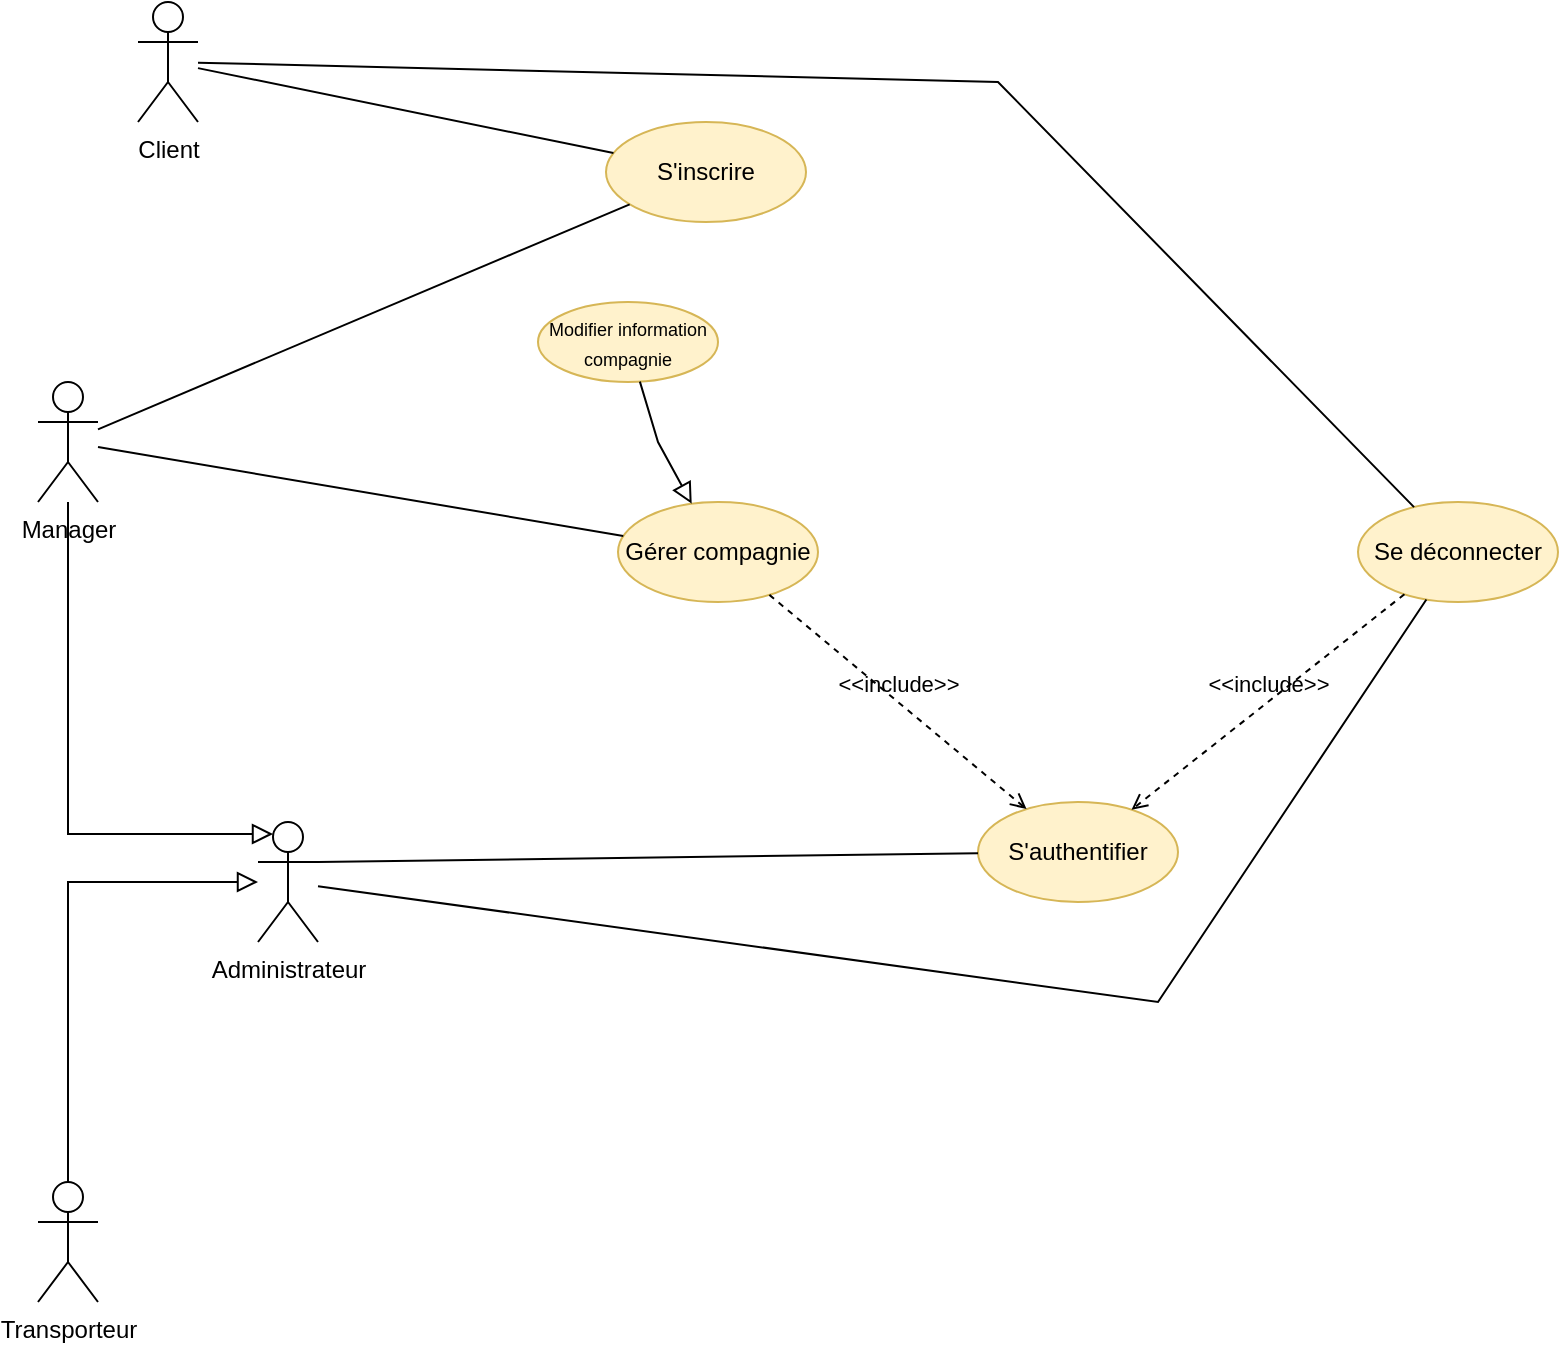 <mxfile version="21.6.7" type="github">
  <diagram name="Page-1" id="OhFcPtTlOtvvqWhLXs4T">
    <mxGraphModel dx="830" dy="1768" grid="1" gridSize="10" guides="1" tooltips="1" connect="1" arrows="1" fold="1" page="1" pageScale="1" pageWidth="827" pageHeight="1169" math="0" shadow="0">
      <root>
        <mxCell id="0" />
        <mxCell id="1" parent="0" />
        <mxCell id="5n6yjhj8xIpn8MunAipn-1" value="Administrateur" style="shape=umlActor;verticalLabelPosition=bottom;verticalAlign=top;html=1;outlineConnect=0;" vertex="1" parent="1">
          <mxGeometry x="140" y="170" width="30" height="60" as="geometry" />
        </mxCell>
        <mxCell id="5n6yjhj8xIpn8MunAipn-4" value="Transporteur" style="shape=umlActor;verticalLabelPosition=bottom;verticalAlign=top;html=1;" vertex="1" parent="1">
          <mxGeometry x="30" y="350" width="30" height="60" as="geometry" />
        </mxCell>
        <mxCell id="5n6yjhj8xIpn8MunAipn-7" value="" style="endArrow=block;html=1;rounded=0;align=center;verticalAlign=bottom;endFill=0;labelBackgroundColor=none;endSize=8;exitX=0.5;exitY=0;exitDx=0;exitDy=0;exitPerimeter=0;" edge="1" parent="1" source="5n6yjhj8xIpn8MunAipn-4" target="5n6yjhj8xIpn8MunAipn-1">
          <mxGeometry relative="1" as="geometry">
            <mxPoint x="80" y="330" as="sourcePoint" />
            <mxPoint x="240" y="330" as="targetPoint" />
            <Array as="points">
              <mxPoint x="45" y="200" />
            </Array>
          </mxGeometry>
        </mxCell>
        <mxCell id="5n6yjhj8xIpn8MunAipn-8" value="" style="resizable=0;html=1;align=center;verticalAlign=top;labelBackgroundColor=none;" connectable="0" vertex="1" parent="5n6yjhj8xIpn8MunAipn-7">
          <mxGeometry relative="1" as="geometry" />
        </mxCell>
        <mxCell id="5n6yjhj8xIpn8MunAipn-10" value="Client" style="shape=umlActor;verticalLabelPosition=bottom;verticalAlign=top;html=1;" vertex="1" parent="1">
          <mxGeometry x="80" y="-240" width="30" height="60" as="geometry" />
        </mxCell>
        <mxCell id="5n6yjhj8xIpn8MunAipn-11" value="S&#39;authentifier" style="ellipse;html=1;whiteSpace=wrap;fillColor=#fff2cc;strokeColor=#d6b656;" vertex="1" parent="1">
          <mxGeometry x="500" y="160" width="100" height="50" as="geometry" />
        </mxCell>
        <mxCell id="5n6yjhj8xIpn8MunAipn-12" value="Manager" style="shape=umlActor;verticalLabelPosition=bottom;verticalAlign=top;html=1;outlineConnect=0;" vertex="1" parent="1">
          <mxGeometry x="30" y="-50" width="30" height="60" as="geometry" />
        </mxCell>
        <mxCell id="5n6yjhj8xIpn8MunAipn-17" value="" style="endArrow=block;html=1;rounded=0;align=center;verticalAlign=bottom;endFill=0;labelBackgroundColor=none;endSize=8;entryX=0.25;entryY=0.1;entryDx=0;entryDy=0;entryPerimeter=0;" edge="1" parent="1" source="5n6yjhj8xIpn8MunAipn-12" target="5n6yjhj8xIpn8MunAipn-1">
          <mxGeometry relative="1" as="geometry">
            <mxPoint x="120" y="220" as="sourcePoint" />
            <mxPoint x="45" y="190" as="targetPoint" />
            <Array as="points">
              <mxPoint x="45" y="176" />
            </Array>
          </mxGeometry>
        </mxCell>
        <mxCell id="5n6yjhj8xIpn8MunAipn-18" value="" style="resizable=0;html=1;align=center;verticalAlign=top;labelBackgroundColor=none;" connectable="0" vertex="1" parent="5n6yjhj8xIpn8MunAipn-17">
          <mxGeometry relative="1" as="geometry" />
        </mxCell>
        <mxCell id="5n6yjhj8xIpn8MunAipn-19" value="" style="endArrow=none;startArrow=none;endFill=0;startFill=0;endSize=8;html=1;verticalAlign=bottom;labelBackgroundColor=none;strokeWidth=1;rounded=0;exitX=1;exitY=0.333;exitDx=0;exitDy=0;exitPerimeter=0;" edge="1" parent="1" source="5n6yjhj8xIpn8MunAipn-1" target="5n6yjhj8xIpn8MunAipn-11">
          <mxGeometry width="160" relative="1" as="geometry">
            <mxPoint x="120" y="220" as="sourcePoint" />
            <mxPoint x="280" y="220" as="targetPoint" />
          </mxGeometry>
        </mxCell>
        <mxCell id="5n6yjhj8xIpn8MunAipn-20" value="S&#39;inscrire" style="ellipse;html=1;whiteSpace=wrap;fillColor=#fff2cc;strokeColor=#d6b656;" vertex="1" parent="1">
          <mxGeometry x="314" y="-180" width="100" height="50" as="geometry" />
        </mxCell>
        <mxCell id="5n6yjhj8xIpn8MunAipn-21" value="" style="endArrow=none;startArrow=none;endFill=0;startFill=0;endSize=8;html=1;verticalAlign=bottom;labelBackgroundColor=none;strokeWidth=1;rounded=0;" edge="1" parent="1" source="5n6yjhj8xIpn8MunAipn-12" target="5n6yjhj8xIpn8MunAipn-20">
          <mxGeometry width="160" relative="1" as="geometry">
            <mxPoint x="180" y="200" as="sourcePoint" />
            <mxPoint x="460" y="209" as="targetPoint" />
          </mxGeometry>
        </mxCell>
        <mxCell id="5n6yjhj8xIpn8MunAipn-22" value="" style="endArrow=none;startArrow=none;endFill=0;startFill=0;endSize=8;html=1;verticalAlign=bottom;labelBackgroundColor=none;strokeWidth=1;rounded=0;" edge="1" parent="1" source="5n6yjhj8xIpn8MunAipn-10" target="5n6yjhj8xIpn8MunAipn-20">
          <mxGeometry width="160" relative="1" as="geometry">
            <mxPoint x="190" y="210" as="sourcePoint" />
            <mxPoint x="470" y="219" as="targetPoint" />
          </mxGeometry>
        </mxCell>
        <mxCell id="5n6yjhj8xIpn8MunAipn-25" value="Se déconnecter" style="ellipse;html=1;whiteSpace=wrap;fillColor=#fff2cc;strokeColor=#d6b656;" vertex="1" parent="1">
          <mxGeometry x="690" y="10" width="100" height="50" as="geometry" />
        </mxCell>
        <mxCell id="5n6yjhj8xIpn8MunAipn-26" value="" style="endArrow=none;startArrow=none;endFill=0;startFill=0;endSize=8;html=1;verticalAlign=bottom;labelBackgroundColor=none;strokeWidth=1;rounded=0;" edge="1" parent="1" source="5n6yjhj8xIpn8MunAipn-10" target="5n6yjhj8xIpn8MunAipn-25">
          <mxGeometry width="160" relative="1" as="geometry">
            <mxPoint x="120" y="-191" as="sourcePoint" />
            <mxPoint x="392" y="-24" as="targetPoint" />
            <Array as="points">
              <mxPoint x="510" y="-200" />
            </Array>
          </mxGeometry>
        </mxCell>
        <mxCell id="5n6yjhj8xIpn8MunAipn-27" value="&amp;lt;&amp;lt;include&amp;gt;&amp;gt;" style="html=1;verticalAlign=bottom;labelBackgroundColor=none;endArrow=open;endFill=0;dashed=1;rounded=0;" edge="1" parent="1" source="5n6yjhj8xIpn8MunAipn-25" target="5n6yjhj8xIpn8MunAipn-11">
          <mxGeometry width="160" relative="1" as="geometry">
            <mxPoint x="330" y="70" as="sourcePoint" />
            <mxPoint x="490" y="70" as="targetPoint" />
          </mxGeometry>
        </mxCell>
        <mxCell id="5n6yjhj8xIpn8MunAipn-28" value="" style="endArrow=none;startArrow=none;endFill=0;startFill=0;endSize=8;html=1;verticalAlign=bottom;labelBackgroundColor=none;strokeWidth=1;rounded=0;" edge="1" parent="1" source="5n6yjhj8xIpn8MunAipn-1" target="5n6yjhj8xIpn8MunAipn-25">
          <mxGeometry width="160" relative="1" as="geometry">
            <mxPoint x="70" y="-11" as="sourcePoint" />
            <mxPoint x="375" y="-40" as="targetPoint" />
            <Array as="points">
              <mxPoint x="590" y="260" />
            </Array>
          </mxGeometry>
        </mxCell>
        <mxCell id="5n6yjhj8xIpn8MunAipn-29" value="Gérer compagnie" style="ellipse;html=1;whiteSpace=wrap;fillColor=#fff2cc;strokeColor=#d6b656;" vertex="1" parent="1">
          <mxGeometry x="320" y="10" width="100" height="50" as="geometry" />
        </mxCell>
        <mxCell id="5n6yjhj8xIpn8MunAipn-30" value="" style="endArrow=none;startArrow=none;endFill=0;startFill=0;endSize=8;html=1;verticalAlign=bottom;labelBackgroundColor=none;strokeWidth=1;rounded=0;" edge="1" parent="1" source="5n6yjhj8xIpn8MunAipn-12" target="5n6yjhj8xIpn8MunAipn-29">
          <mxGeometry width="160" relative="1" as="geometry">
            <mxPoint x="70" y="-13" as="sourcePoint" />
            <mxPoint x="344" y="-75" as="targetPoint" />
          </mxGeometry>
        </mxCell>
        <mxCell id="5n6yjhj8xIpn8MunAipn-31" value="&amp;lt;&amp;lt;include&amp;gt;&amp;gt;" style="html=1;verticalAlign=bottom;labelBackgroundColor=none;endArrow=open;endFill=0;dashed=1;rounded=0;" edge="1" parent="1" source="5n6yjhj8xIpn8MunAipn-29" target="5n6yjhj8xIpn8MunAipn-11">
          <mxGeometry width="160" relative="1" as="geometry">
            <mxPoint x="723" y="66" as="sourcePoint" />
            <mxPoint x="587" y="174" as="targetPoint" />
          </mxGeometry>
        </mxCell>
        <mxCell id="5n6yjhj8xIpn8MunAipn-32" value="&lt;font style=&quot;font-size: 9px;&quot;&gt;Modifier information compagnie&lt;/font&gt;" style="ellipse;html=1;whiteSpace=wrap;fillColor=#fff2cc;strokeColor=#d6b656;" vertex="1" parent="1">
          <mxGeometry x="280" y="-90" width="90" height="40" as="geometry" />
        </mxCell>
        <mxCell id="5n6yjhj8xIpn8MunAipn-33" value="" style="endArrow=block;html=1;rounded=0;align=center;verticalAlign=bottom;endFill=0;labelBackgroundColor=none;endSize=8;" edge="1" parent="1" source="5n6yjhj8xIpn8MunAipn-32" target="5n6yjhj8xIpn8MunAipn-29">
          <mxGeometry relative="1" as="geometry">
            <mxPoint x="55" y="360" as="sourcePoint" />
            <mxPoint x="150" y="210" as="targetPoint" />
            <Array as="points">
              <mxPoint x="340" y="-20" />
            </Array>
          </mxGeometry>
        </mxCell>
        <mxCell id="5n6yjhj8xIpn8MunAipn-34" value="" style="resizable=0;html=1;align=center;verticalAlign=top;labelBackgroundColor=none;" connectable="0" vertex="1" parent="5n6yjhj8xIpn8MunAipn-33">
          <mxGeometry relative="1" as="geometry" />
        </mxCell>
      </root>
    </mxGraphModel>
  </diagram>
</mxfile>
